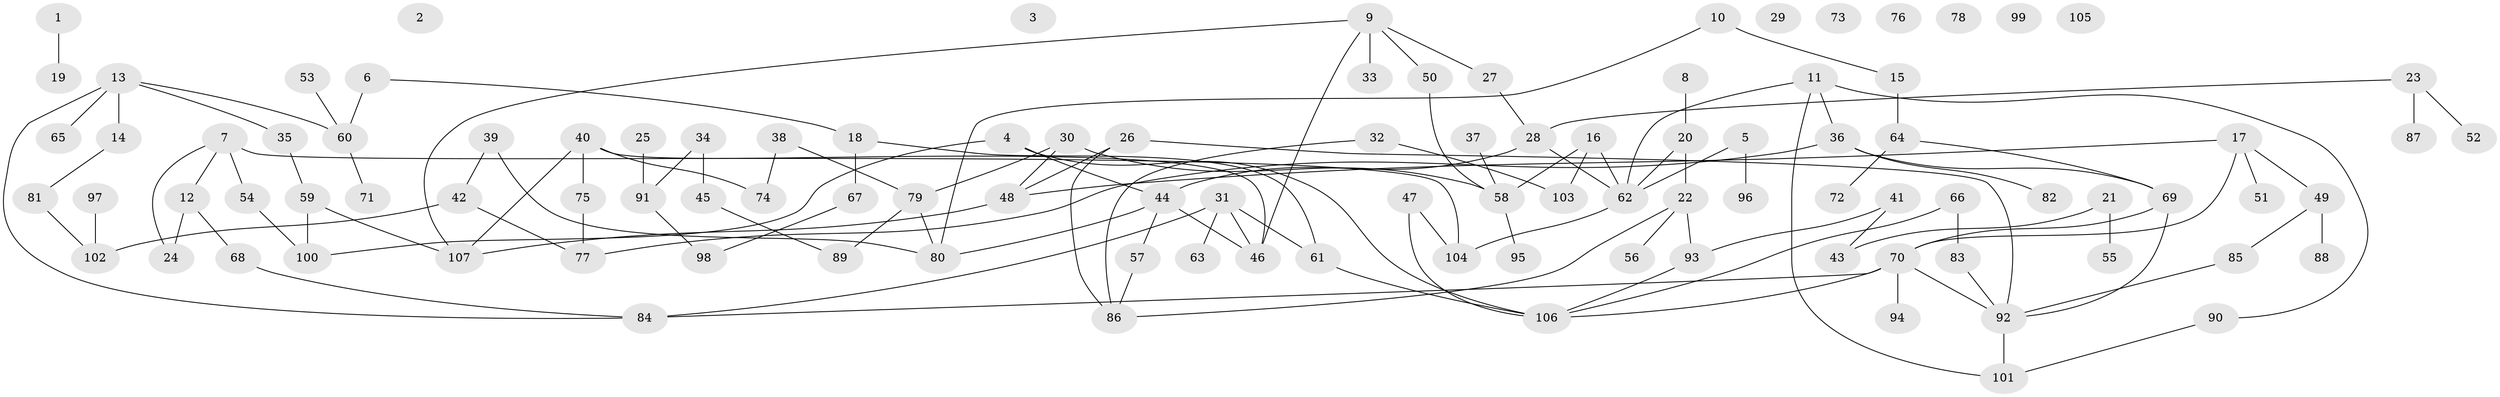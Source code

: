 // coarse degree distribution, {0: 0.16981132075471697, 3: 0.05660377358490566, 2: 0.32075471698113206, 5: 0.03773584905660377, 1: 0.24528301886792453, 4: 0.05660377358490566, 8: 0.018867924528301886, 10: 0.018867924528301886, 6: 0.03773584905660377, 7: 0.018867924528301886, 9: 0.018867924528301886}
// Generated by graph-tools (version 1.1) at 2025/43/03/04/25 21:43:18]
// undirected, 107 vertices, 129 edges
graph export_dot {
graph [start="1"]
  node [color=gray90,style=filled];
  1;
  2;
  3;
  4;
  5;
  6;
  7;
  8;
  9;
  10;
  11;
  12;
  13;
  14;
  15;
  16;
  17;
  18;
  19;
  20;
  21;
  22;
  23;
  24;
  25;
  26;
  27;
  28;
  29;
  30;
  31;
  32;
  33;
  34;
  35;
  36;
  37;
  38;
  39;
  40;
  41;
  42;
  43;
  44;
  45;
  46;
  47;
  48;
  49;
  50;
  51;
  52;
  53;
  54;
  55;
  56;
  57;
  58;
  59;
  60;
  61;
  62;
  63;
  64;
  65;
  66;
  67;
  68;
  69;
  70;
  71;
  72;
  73;
  74;
  75;
  76;
  77;
  78;
  79;
  80;
  81;
  82;
  83;
  84;
  85;
  86;
  87;
  88;
  89;
  90;
  91;
  92;
  93;
  94;
  95;
  96;
  97;
  98;
  99;
  100;
  101;
  102;
  103;
  104;
  105;
  106;
  107;
  1 -- 19;
  4 -- 44;
  4 -- 100;
  4 -- 106;
  5 -- 62;
  5 -- 96;
  6 -- 18;
  6 -- 60;
  7 -- 12;
  7 -- 24;
  7 -- 54;
  7 -- 104;
  8 -- 20;
  9 -- 27;
  9 -- 33;
  9 -- 46;
  9 -- 50;
  9 -- 107;
  10 -- 15;
  10 -- 80;
  11 -- 36;
  11 -- 62;
  11 -- 90;
  11 -- 101;
  12 -- 24;
  12 -- 68;
  13 -- 14;
  13 -- 35;
  13 -- 60;
  13 -- 65;
  13 -- 84;
  14 -- 81;
  15 -- 64;
  16 -- 58;
  16 -- 62;
  16 -- 103;
  17 -- 48;
  17 -- 49;
  17 -- 51;
  17 -- 70;
  18 -- 61;
  18 -- 67;
  20 -- 22;
  20 -- 62;
  21 -- 43;
  21 -- 55;
  22 -- 56;
  22 -- 86;
  22 -- 93;
  23 -- 28;
  23 -- 52;
  23 -- 87;
  25 -- 91;
  26 -- 48;
  26 -- 86;
  26 -- 92;
  27 -- 28;
  28 -- 44;
  28 -- 62;
  30 -- 48;
  30 -- 58;
  30 -- 79;
  31 -- 46;
  31 -- 61;
  31 -- 63;
  31 -- 84;
  32 -- 86;
  32 -- 103;
  34 -- 45;
  34 -- 91;
  35 -- 59;
  36 -- 69;
  36 -- 77;
  36 -- 82;
  37 -- 58;
  38 -- 74;
  38 -- 79;
  39 -- 42;
  39 -- 80;
  40 -- 46;
  40 -- 74;
  40 -- 75;
  40 -- 107;
  41 -- 43;
  41 -- 93;
  42 -- 77;
  42 -- 102;
  44 -- 46;
  44 -- 57;
  44 -- 80;
  45 -- 89;
  47 -- 104;
  47 -- 106;
  48 -- 107;
  49 -- 85;
  49 -- 88;
  50 -- 58;
  53 -- 60;
  54 -- 100;
  57 -- 86;
  58 -- 95;
  59 -- 100;
  59 -- 107;
  60 -- 71;
  61 -- 106;
  62 -- 104;
  64 -- 69;
  64 -- 72;
  66 -- 83;
  66 -- 106;
  67 -- 98;
  68 -- 84;
  69 -- 70;
  69 -- 92;
  70 -- 84;
  70 -- 92;
  70 -- 94;
  70 -- 106;
  75 -- 77;
  79 -- 80;
  79 -- 89;
  81 -- 102;
  83 -- 92;
  85 -- 92;
  90 -- 101;
  91 -- 98;
  92 -- 101;
  93 -- 106;
  97 -- 102;
}

